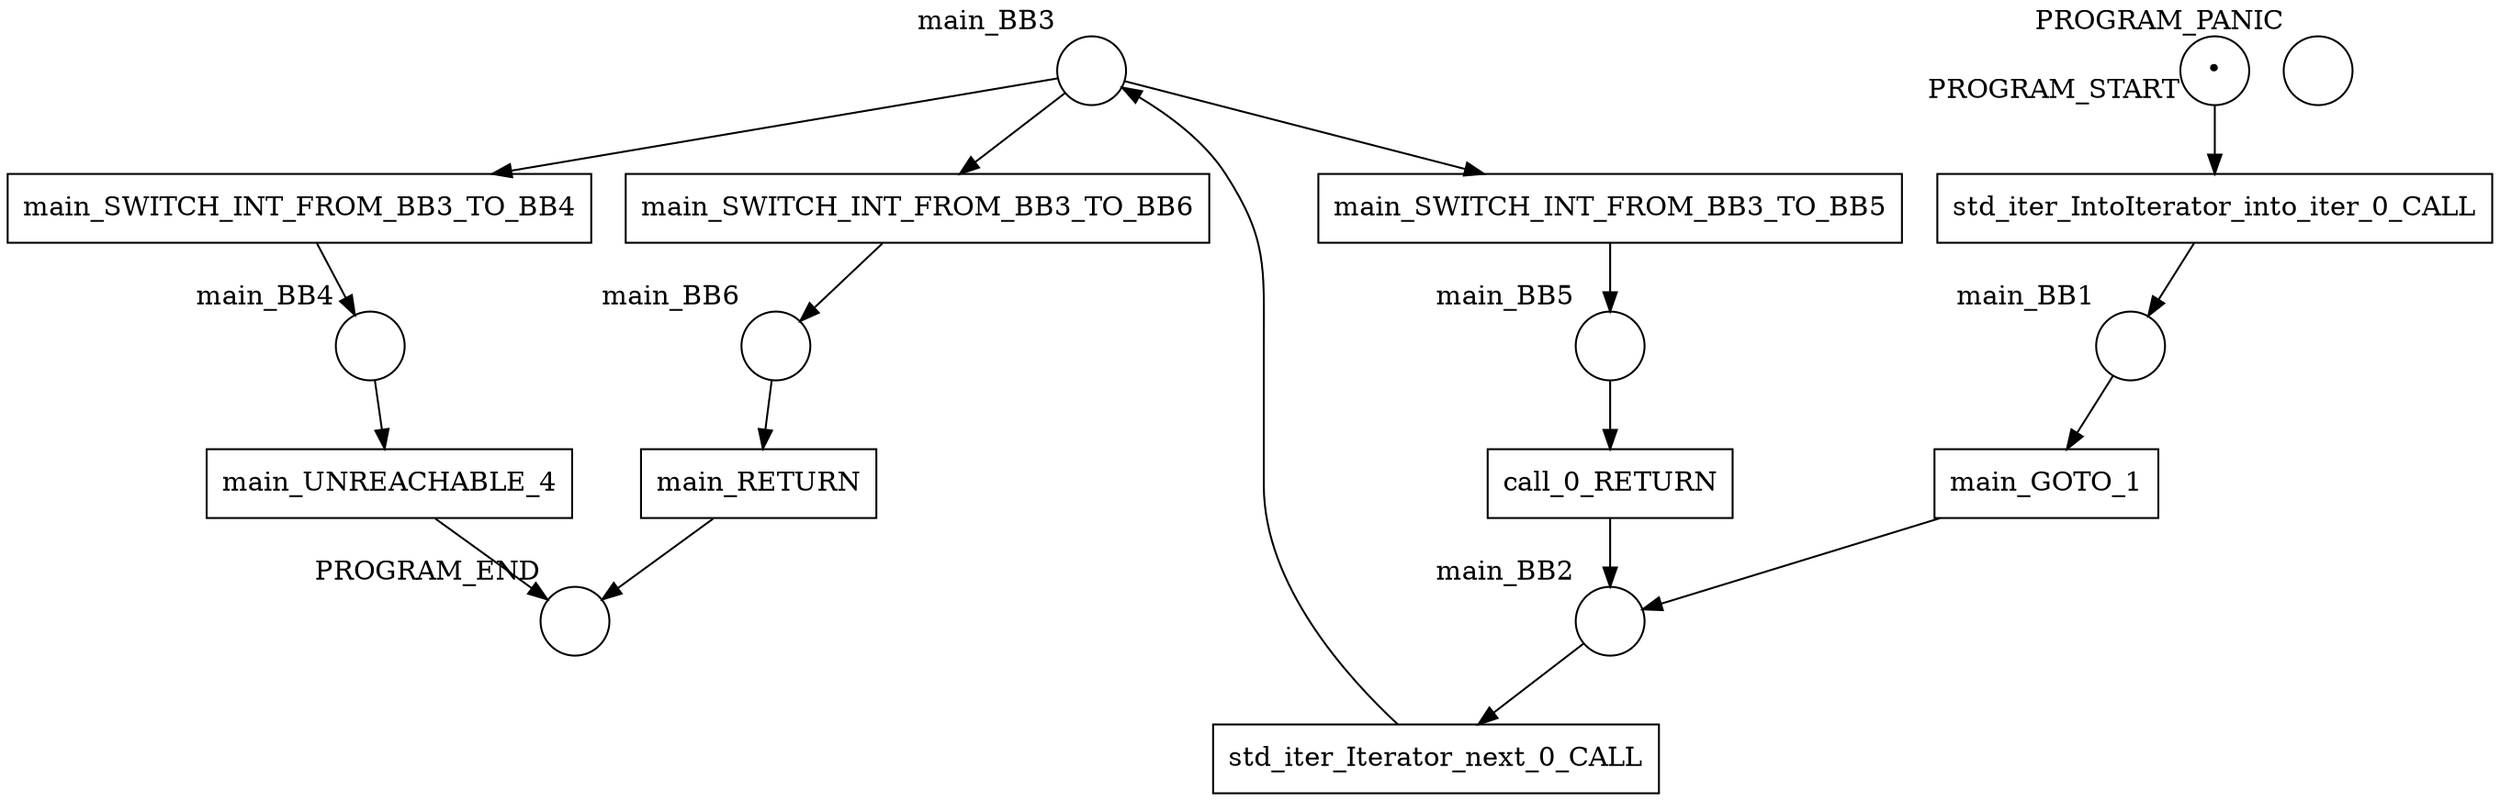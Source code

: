 digraph petrinet {
    PROGRAM_END [shape="circle" xlabel="PROGRAM_END" label=""];
    PROGRAM_PANIC [shape="circle" xlabel="PROGRAM_PANIC" label=""];
    PROGRAM_START [shape="circle" xlabel="PROGRAM_START" label="•"];
    main_BB1 [shape="circle" xlabel="main_BB1" label=""];
    main_BB2 [shape="circle" xlabel="main_BB2" label=""];
    main_BB3 [shape="circle" xlabel="main_BB3" label=""];
    main_BB4 [shape="circle" xlabel="main_BB4" label=""];
    main_BB5 [shape="circle" xlabel="main_BB5" label=""];
    main_BB6 [shape="circle" xlabel="main_BB6" label=""];
    call_0_RETURN [shape="box" xlabel="" label="call_0_RETURN"];
    main_GOTO_1 [shape="box" xlabel="" label="main_GOTO_1"];
    main_RETURN [shape="box" xlabel="" label="main_RETURN"];
    main_SWITCH_INT_FROM_BB3_TO_BB4 [shape="box" xlabel="" label="main_SWITCH_INT_FROM_BB3_TO_BB4"];
    main_SWITCH_INT_FROM_BB3_TO_BB5 [shape="box" xlabel="" label="main_SWITCH_INT_FROM_BB3_TO_BB5"];
    main_SWITCH_INT_FROM_BB3_TO_BB6 [shape="box" xlabel="" label="main_SWITCH_INT_FROM_BB3_TO_BB6"];
    main_UNREACHABLE_4 [shape="box" xlabel="" label="main_UNREACHABLE_4"];
    std_iter_IntoIterator_into_iter_0_CALL [shape="box" xlabel="" label="std_iter_IntoIterator_into_iter_0_CALL"];
    std_iter_Iterator_next_0_CALL [shape="box" xlabel="" label="std_iter_Iterator_next_0_CALL"];
    PROGRAM_START -> std_iter_IntoIterator_into_iter_0_CALL;
    main_BB1 -> main_GOTO_1;
    main_BB2 -> std_iter_Iterator_next_0_CALL;
    main_BB3 -> main_SWITCH_INT_FROM_BB3_TO_BB4;
    main_BB3 -> main_SWITCH_INT_FROM_BB3_TO_BB5;
    main_BB3 -> main_SWITCH_INT_FROM_BB3_TO_BB6;
    main_BB4 -> main_UNREACHABLE_4;
    main_BB5 -> call_0_RETURN;
    main_BB6 -> main_RETURN;
    call_0_RETURN -> main_BB2;
    main_GOTO_1 -> main_BB2;
    main_RETURN -> PROGRAM_END;
    main_SWITCH_INT_FROM_BB3_TO_BB4 -> main_BB4;
    main_SWITCH_INT_FROM_BB3_TO_BB5 -> main_BB5;
    main_SWITCH_INT_FROM_BB3_TO_BB6 -> main_BB6;
    main_UNREACHABLE_4 -> PROGRAM_END;
    std_iter_IntoIterator_into_iter_0_CALL -> main_BB1;
    std_iter_Iterator_next_0_CALL -> main_BB3;
}
